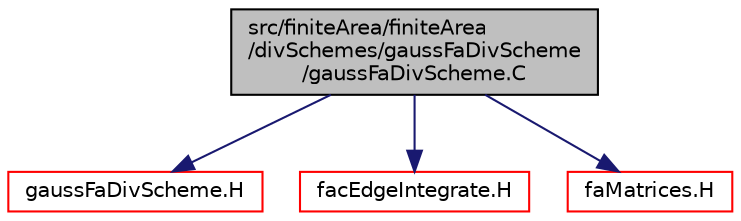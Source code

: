 digraph "src/finiteArea/finiteArea/divSchemes/gaussFaDivScheme/gaussFaDivScheme.C"
{
  bgcolor="transparent";
  edge [fontname="Helvetica",fontsize="10",labelfontname="Helvetica",labelfontsize="10"];
  node [fontname="Helvetica",fontsize="10",shape=record];
  Node1 [label="src/finiteArea/finiteArea\l/divSchemes/gaussFaDivScheme\l/gaussFaDivScheme.C",height=0.2,width=0.4,color="black", fillcolor="grey75", style="filled" fontcolor="black"];
  Node1 -> Node2 [color="midnightblue",fontsize="10",style="solid",fontname="Helvetica"];
  Node2 [label="gaussFaDivScheme.H",height=0.2,width=0.4,color="red",URL="$gaussFaDivScheme_8H.html"];
  Node1 -> Node3 [color="midnightblue",fontsize="10",style="solid",fontname="Helvetica"];
  Node3 [label="facEdgeIntegrate.H",height=0.2,width=0.4,color="red",URL="$facEdgeIntegrate_8H.html",tooltip="Edge integrate edgeField creating a areaField. Edge sum a edgeField creating a areaField. "];
  Node1 -> Node4 [color="midnightblue",fontsize="10",style="solid",fontname="Helvetica"];
  Node4 [label="faMatrices.H",height=0.2,width=0.4,color="red",URL="$faMatrices_8H.html"];
}
